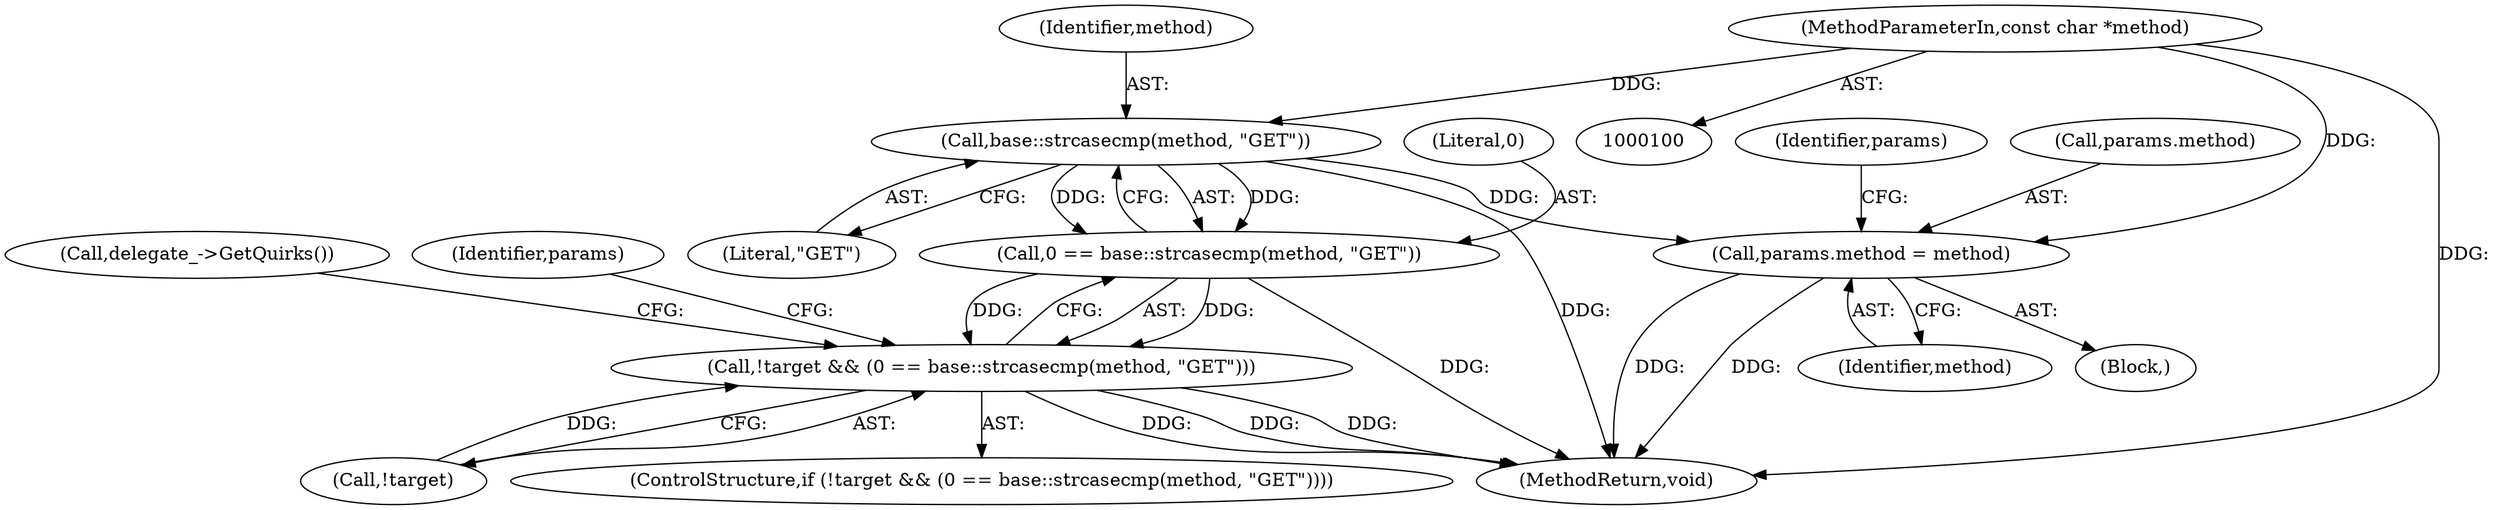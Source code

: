 digraph "1_Chrome_ea3d1d84be3d6f97bf50e76511c9e26af6895533_6@del" {
"1000124" [label="(Call,base::strcasecmp(method, \"GET\"))"];
"1000101" [label="(MethodParameterIn,const char *method)"];
"1000122" [label="(Call,0 == base::strcasecmp(method, \"GET\"))"];
"1000119" [label="(Call,!target && (0 == base::strcasecmp(method, \"GET\")))"];
"1000149" [label="(Call,params.method = method)"];
"1000205" [label="(MethodReturn,void)"];
"1000122" [label="(Call,0 == base::strcasecmp(method, \"GET\"))"];
"1000149" [label="(Call,params.method = method)"];
"1000120" [label="(Call,!target)"];
"1000101" [label="(MethodParameterIn,const char *method)"];
"1000124" [label="(Call,base::strcasecmp(method, \"GET\"))"];
"1000119" [label="(Call,!target && (0 == base::strcasecmp(method, \"GET\")))"];
"1000118" [label="(ControlStructure,if (!target && (0 == base::strcasecmp(method, \"GET\"))))"];
"1000153" [label="(Identifier,method)"];
"1000151" [label="(Identifier,params)"];
"1000111" [label="(Block,)"];
"1000130" [label="(Call,delegate_->GetQuirks())"];
"1000123" [label="(Literal,0)"];
"1000156" [label="(Identifier,params)"];
"1000125" [label="(Identifier,method)"];
"1000150" [label="(Call,params.method)"];
"1000126" [label="(Literal,\"GET\")"];
"1000124" -> "1000122"  [label="AST: "];
"1000124" -> "1000126"  [label="CFG: "];
"1000125" -> "1000124"  [label="AST: "];
"1000126" -> "1000124"  [label="AST: "];
"1000122" -> "1000124"  [label="CFG: "];
"1000124" -> "1000205"  [label="DDG: "];
"1000124" -> "1000122"  [label="DDG: "];
"1000124" -> "1000122"  [label="DDG: "];
"1000101" -> "1000124"  [label="DDG: "];
"1000124" -> "1000149"  [label="DDG: "];
"1000101" -> "1000100"  [label="AST: "];
"1000101" -> "1000205"  [label="DDG: "];
"1000101" -> "1000149"  [label="DDG: "];
"1000122" -> "1000119"  [label="AST: "];
"1000123" -> "1000122"  [label="AST: "];
"1000119" -> "1000122"  [label="CFG: "];
"1000122" -> "1000205"  [label="DDG: "];
"1000122" -> "1000119"  [label="DDG: "];
"1000122" -> "1000119"  [label="DDG: "];
"1000119" -> "1000118"  [label="AST: "];
"1000119" -> "1000120"  [label="CFG: "];
"1000120" -> "1000119"  [label="AST: "];
"1000130" -> "1000119"  [label="CFG: "];
"1000151" -> "1000119"  [label="CFG: "];
"1000119" -> "1000205"  [label="DDG: "];
"1000119" -> "1000205"  [label="DDG: "];
"1000119" -> "1000205"  [label="DDG: "];
"1000120" -> "1000119"  [label="DDG: "];
"1000149" -> "1000111"  [label="AST: "];
"1000149" -> "1000153"  [label="CFG: "];
"1000150" -> "1000149"  [label="AST: "];
"1000153" -> "1000149"  [label="AST: "];
"1000156" -> "1000149"  [label="CFG: "];
"1000149" -> "1000205"  [label="DDG: "];
"1000149" -> "1000205"  [label="DDG: "];
}
